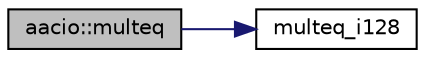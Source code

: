 digraph "aacio::multeq"
{
  edge [fontname="Helvetica",fontsize="10",labelfontname="Helvetica",labelfontsize="10"];
  node [fontname="Helvetica",fontsize="10",shape=record];
  rankdir="LR";
  Node13 [label="aacio::multeq",height=0.2,width=0.4,color="black", fillcolor="grey75", style="filled", fontcolor="black"];
  Node13 -> Node14 [color="midnightblue",fontsize="10",style="solid",fontname="Helvetica"];
  Node14 [label="multeq_i128",height=0.2,width=0.4,color="black", fillcolor="white", style="filled",URL="$group__mathcapi.html#ga61d571f58c24fb4663cc3729f3d5613e",tooltip="Multiply two 128 unsigned bit integers. Throws exception if pointers are invalid. ..."];
}
